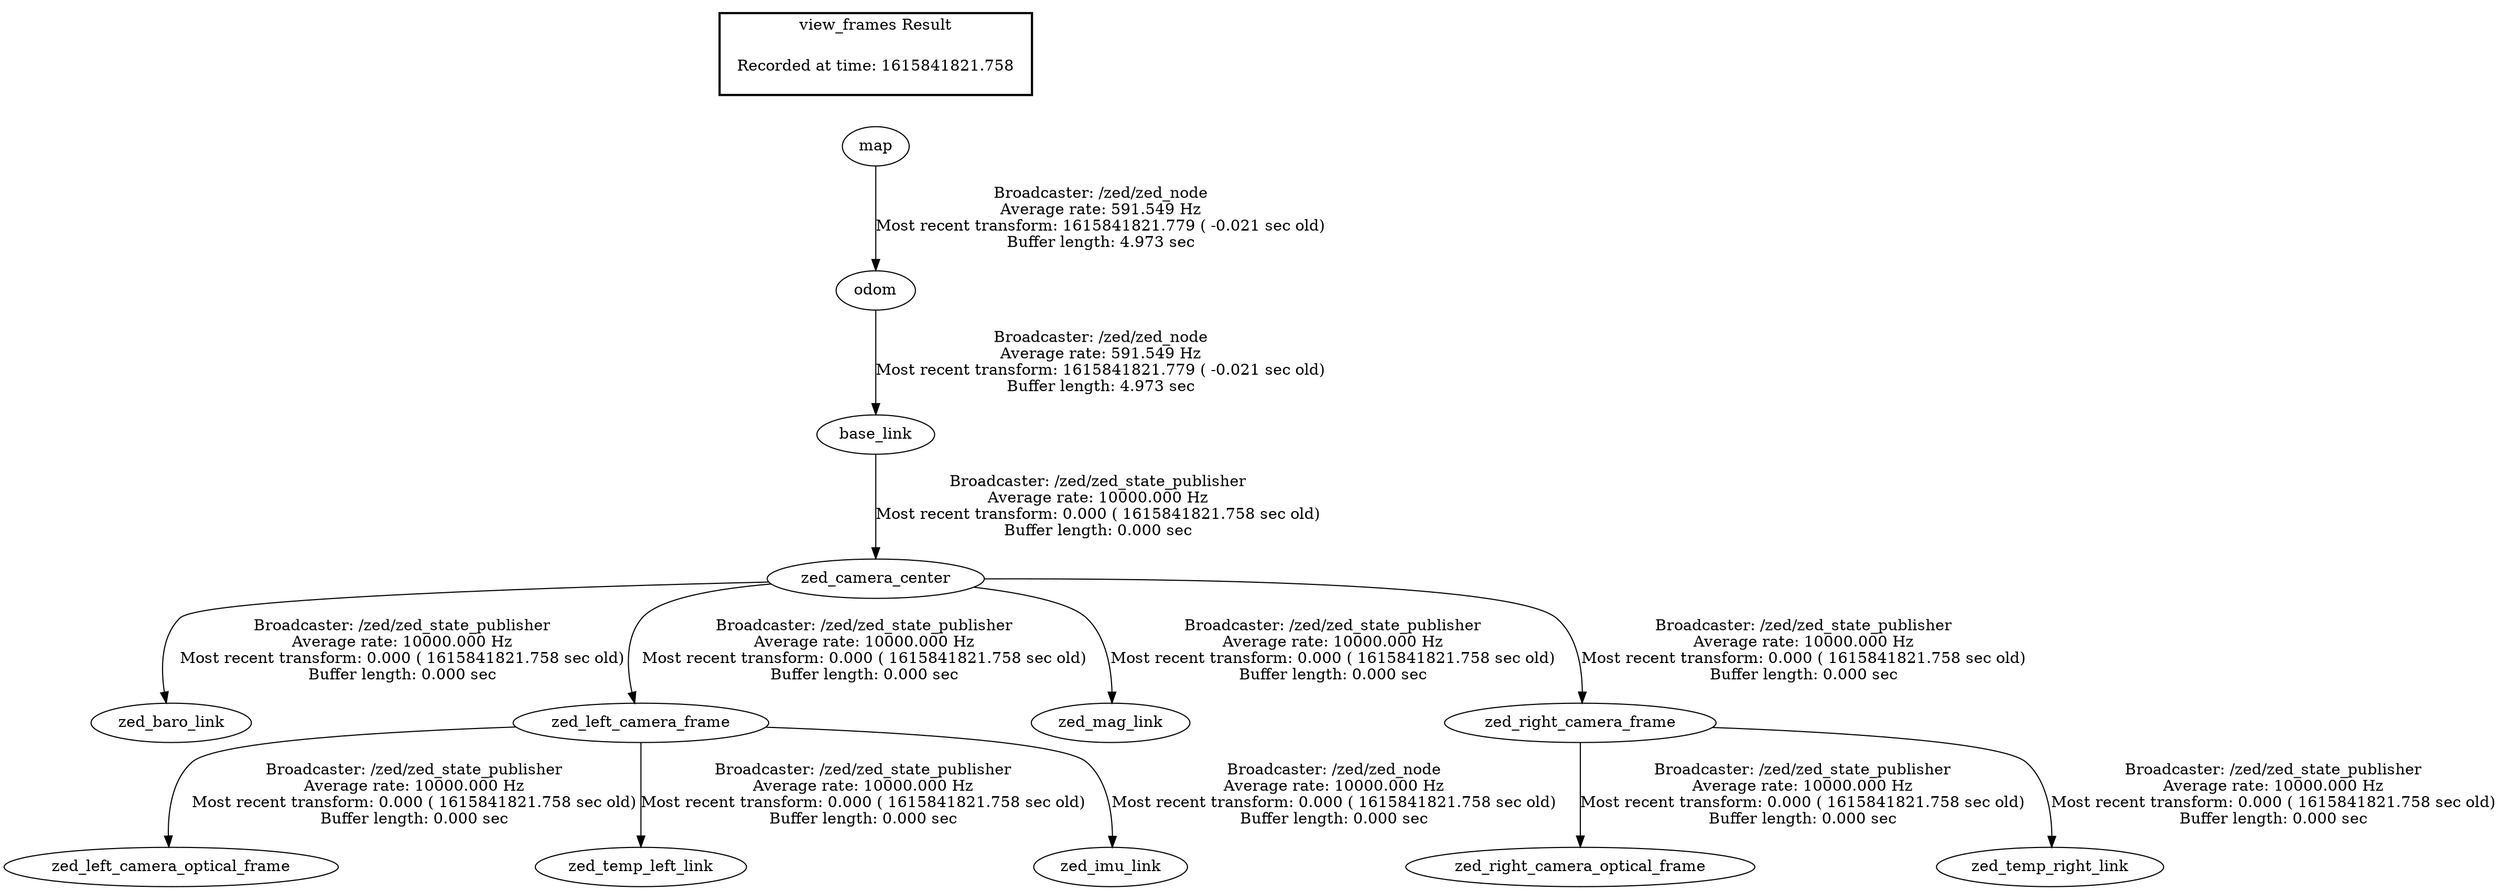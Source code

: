 digraph G {
"zed_camera_center" -> "zed_baro_link"[label="Broadcaster: /zed/zed_state_publisher\nAverage rate: 10000.000 Hz\nMost recent transform: 0.000 ( 1615841821.758 sec old)\nBuffer length: 0.000 sec\n"];
"base_link" -> "zed_camera_center"[label="Broadcaster: /zed/zed_state_publisher\nAverage rate: 10000.000 Hz\nMost recent transform: 0.000 ( 1615841821.758 sec old)\nBuffer length: 0.000 sec\n"];
"odom" -> "base_link"[label="Broadcaster: /zed/zed_node\nAverage rate: 591.549 Hz\nMost recent transform: 1615841821.779 ( -0.021 sec old)\nBuffer length: 4.973 sec\n"];
"zed_camera_center" -> "zed_left_camera_frame"[label="Broadcaster: /zed/zed_state_publisher\nAverage rate: 10000.000 Hz\nMost recent transform: 0.000 ( 1615841821.758 sec old)\nBuffer length: 0.000 sec\n"];
"zed_left_camera_frame" -> "zed_left_camera_optical_frame"[label="Broadcaster: /zed/zed_state_publisher\nAverage rate: 10000.000 Hz\nMost recent transform: 0.000 ( 1615841821.758 sec old)\nBuffer length: 0.000 sec\n"];
"zed_camera_center" -> "zed_mag_link"[label="Broadcaster: /zed/zed_state_publisher\nAverage rate: 10000.000 Hz\nMost recent transform: 0.000 ( 1615841821.758 sec old)\nBuffer length: 0.000 sec\n"];
"zed_camera_center" -> "zed_right_camera_frame"[label="Broadcaster: /zed/zed_state_publisher\nAverage rate: 10000.000 Hz\nMost recent transform: 0.000 ( 1615841821.758 sec old)\nBuffer length: 0.000 sec\n"];
"zed_right_camera_frame" -> "zed_right_camera_optical_frame"[label="Broadcaster: /zed/zed_state_publisher\nAverage rate: 10000.000 Hz\nMost recent transform: 0.000 ( 1615841821.758 sec old)\nBuffer length: 0.000 sec\n"];
"zed_left_camera_frame" -> "zed_temp_left_link"[label="Broadcaster: /zed/zed_state_publisher\nAverage rate: 10000.000 Hz\nMost recent transform: 0.000 ( 1615841821.758 sec old)\nBuffer length: 0.000 sec\n"];
"zed_right_camera_frame" -> "zed_temp_right_link"[label="Broadcaster: /zed/zed_state_publisher\nAverage rate: 10000.000 Hz\nMost recent transform: 0.000 ( 1615841821.758 sec old)\nBuffer length: 0.000 sec\n"];
"map" -> "odom"[label="Broadcaster: /zed/zed_node\nAverage rate: 591.549 Hz\nMost recent transform: 1615841821.779 ( -0.021 sec old)\nBuffer length: 4.973 sec\n"];
"zed_left_camera_frame" -> "zed_imu_link"[label="Broadcaster: /zed/zed_node\nAverage rate: 10000.000 Hz\nMost recent transform: 0.000 ( 1615841821.758 sec old)\nBuffer length: 0.000 sec\n"];
edge [style=invis];
 subgraph cluster_legend { style=bold; color=black; label ="view_frames Result";
"Recorded at time: 1615841821.758"[ shape=plaintext ] ;
 }->"map";
}